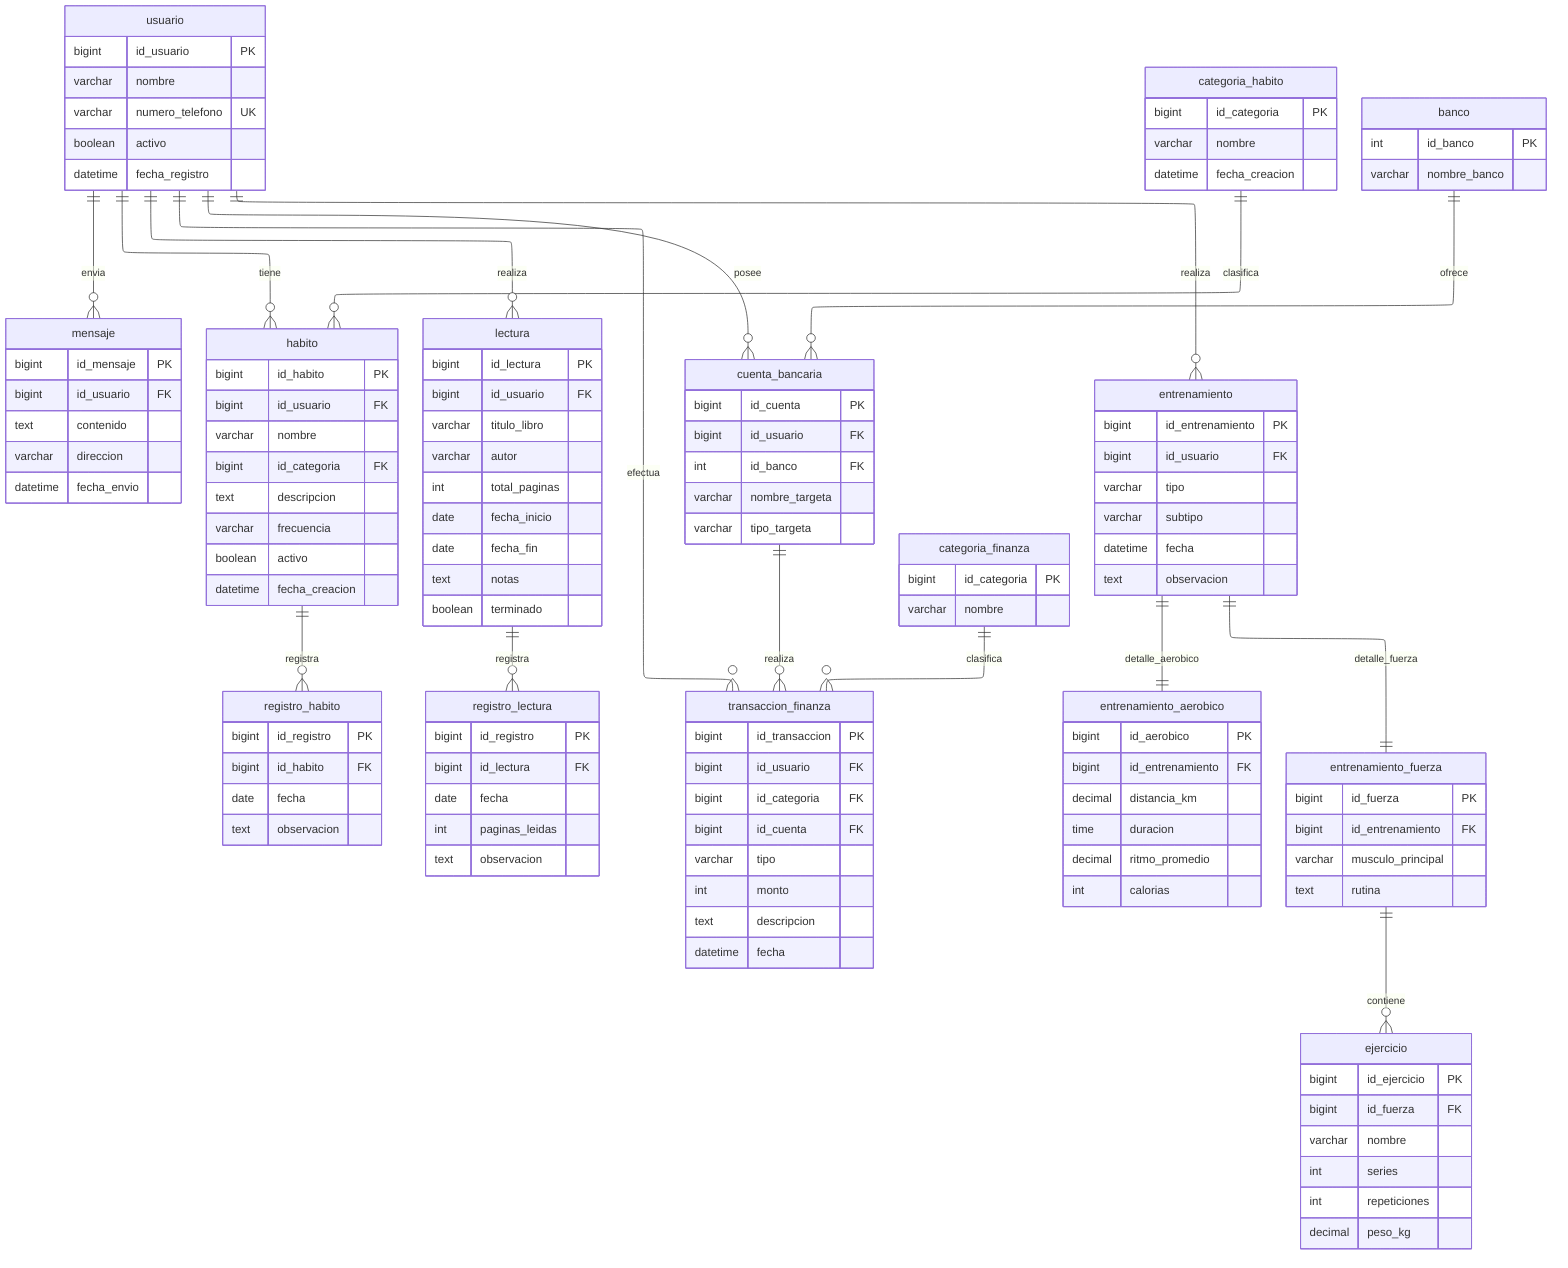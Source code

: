 ---
config:
  layout: elk
  look: classic
---

erDiagram
    %% ===============================
    %% ENTIDADES PRINCIPALES
    %% ===============================
    usuario {
        bigint id_usuario PK
        varchar nombre
        varchar numero_telefono UK
        boolean activo
        datetime fecha_registro
    }

    mensaje {
        bigint id_mensaje PK
        bigint id_usuario FK
        text contenido
        varchar direccion
        datetime fecha_envio
    }

    %% ===============================
    %% HÁBITOS
    %% ===============================
    categoria_habito {
        bigint id_categoria PK
        varchar nombre
        datetime fecha_creacion
    }

    habito {
        bigint id_habito PK
        bigint id_usuario FK
        varchar nombre
        bigint id_categoria FK
        text descripcion
        varchar frecuencia
        boolean activo
        datetime fecha_creacion
    }

    registro_habito {
        bigint id_registro PK
        bigint id_habito FK
        date fecha
        text observacion
    }

    %% ===============================
    %% LECTURA
    %% ===============================
    lectura {
        bigint id_lectura PK
        bigint id_usuario FK
        varchar titulo_libro
        varchar autor
        int total_paginas
        date fecha_inicio
        date fecha_fin
        text notas
        boolean terminado
    }

    registro_lectura {
        bigint id_registro PK
        bigint id_lectura FK
        date fecha
        int paginas_leidas
        text observacion
    }

    %% ===============================
    %% FINANZAS
    %% ===============================
    banco {
        int id_banco PK
        varchar nombre_banco
    }

    cuenta_bancaria {
        bigint id_cuenta PK
        bigint id_usuario FK
        int id_banco FK
        varchar nombre_targeta
        varchar tipo_targeta
    }

    categoria_finanza {
        bigint id_categoria PK
        varchar nombre
    }

    transaccion_finanza {
        bigint id_transaccion PK
        bigint id_usuario FK
        bigint id_categoria FK
        bigint id_cuenta FK
        varchar tipo
        int monto
        text descripcion
        datetime fecha
    }

    %% ===============================
    %% ENTRENAMIENTOS
    %% ===============================
    entrenamiento {
        bigint id_entrenamiento PK
        bigint id_usuario FK
        varchar tipo
        varchar subtipo
        datetime fecha
        text observacion
    }

    entrenamiento_aerobico {
        bigint id_aerobico PK
        bigint id_entrenamiento FK
        decimal distancia_km
        time duracion
        decimal ritmo_promedio
        int calorias
    }

    entrenamiento_fuerza {
        bigint id_fuerza PK
        bigint id_entrenamiento FK
        varchar musculo_principal
        text rutina
    }

    ejercicio {
        bigint id_ejercicio PK
        bigint id_fuerza FK
        varchar nombre
        int series
        int repeticiones
        decimal peso_kg
    }

    %% ===============================
    %% RELACIONES
    %% ===============================
    %% Usuario y Mensajes
    usuario ||--o{ mensaje : "envia"

    %% Usuario y Hábitos
    usuario ||--o{ habito : "tiene"
    categoria_habito ||--o{ habito : "clasifica"
    habito ||--o{ registro_habito : "registra"

    %% Usuario y Lectura
    usuario ||--o{ lectura : "realiza"
    lectura ||--o{ registro_lectura : "registra"

    %% Usuario y Finanzas
    usuario ||--o{ cuenta_bancaria : "posee"
    banco ||--o{ cuenta_bancaria : "ofrece"
    cuenta_bancaria ||--o{ transaccion_finanza : "realiza"
    usuario ||--o{ transaccion_finanza : "efectua"
    categoria_finanza ||--o{ transaccion_finanza : "clasifica"

    %% Usuario y Entrenamientos
    usuario ||--o{ entrenamiento : "realiza"
    entrenamiento ||--|| entrenamiento_aerobico : "detalle_aerobico"
    entrenamiento ||--|| entrenamiento_fuerza : "detalle_fuerza"
    entrenamiento_fuerza ||--o{ ejercicio : "contiene"